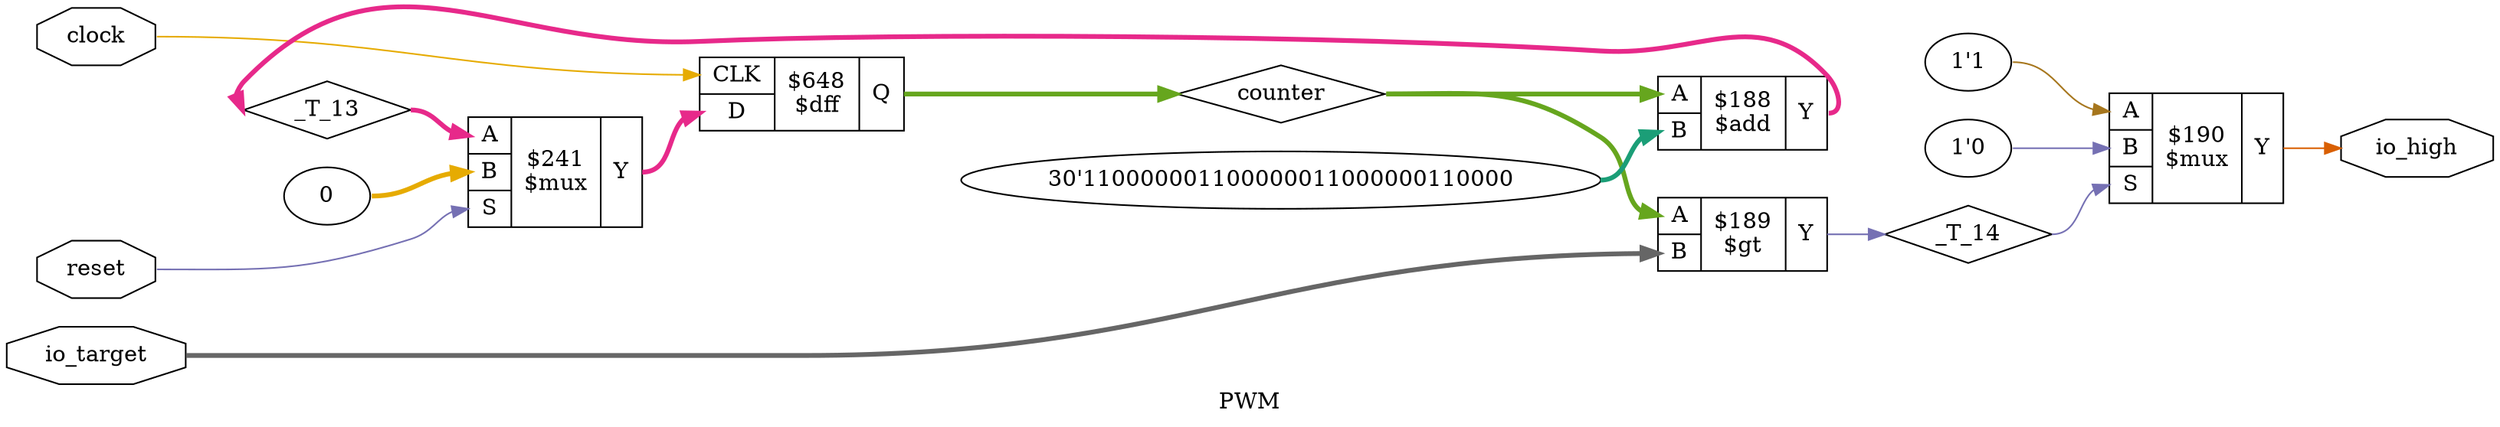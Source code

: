 digraph "PWM" {
label="PWM";
rankdir="LR";
remincross=true;
n2 [ shape=diamond, label="_T_13", color="black", fontcolor="black" ];
n3 [ shape=diamond, label="_T_14", color="black", fontcolor="black" ];
n4 [ shape=octagon, label="clock", color="black", fontcolor="black" ];
n5 [ shape=diamond, label="counter", color="black", fontcolor="black" ];
n6 [ shape=octagon, label="io_high", color="black", fontcolor="black" ];
n7 [ shape=octagon, label="io_target", color="black", fontcolor="black" ];
n8 [ shape=octagon, label="reset", color="black", fontcolor="black" ];
{ rank="source"; n4; n7; n8;}
{ rank="sink"; n6;}
v0 [ label="30'110000001100000011000000110000" ];
c12 [ shape=record, label="{{<p9> A|<p10> B}|$188\n$add|{<p11> Y}}" ];
c13 [ shape=record, label="{{<p9> A|<p10> B}|$189\n$gt|{<p11> Y}}" ];
c17 [ shape=record, label="{{<p14> CLK|<p15> D}|$648\n$dff|{<p16> Q}}" ];
v1 [ label="0" ];
c19 [ shape=record, label="{{<p9> A|<p10> B|<p18> S}|$241\n$mux|{<p11> Y}}" ];
v2 [ label="1'1" ];
v3 [ label="1'0" ];
c20 [ shape=record, label="{{<p9> A|<p10> B|<p18> S}|$190\n$mux|{<p11> Y}}" ];
c19:p11:e -> c17:p15:w [colorscheme="dark28", color="4", fontcolor="4", style="setlinewidth(3)", label=""];
c12:p11:e -> n2:w [colorscheme="dark28", color="4", fontcolor="4", style="setlinewidth(3)", label=""];
n2:e -> c19:p9:w [colorscheme="dark28", color="4", fontcolor="4", style="setlinewidth(3)", label=""];
c13:p11:e -> n3:w [colorscheme="dark28", color="3", fontcolor="3", label=""];
n3:e -> c20:p18:w [colorscheme="dark28", color="3", fontcolor="3", label=""];
n4:e -> c17:p14:w [colorscheme="dark28", color="6", fontcolor="6", label=""];
c17:p16:e -> n5:w [colorscheme="dark28", color="5", fontcolor="5", style="setlinewidth(3)", label=""];
n5:e -> c12:p9:w [colorscheme="dark28", color="5", fontcolor="5", style="setlinewidth(3)", label=""];
n5:e -> c13:p9:w [colorscheme="dark28", color="5", fontcolor="5", style="setlinewidth(3)", label=""];
c20:p11:e -> n6:w [colorscheme="dark28", color="2", fontcolor="2", label=""];
n7:e -> c13:p10:w [colorscheme="dark28", color="8", fontcolor="8", style="setlinewidth(3)", label=""];
n8:e -> c19:p18:w [colorscheme="dark28", color="3", fontcolor="3", label=""];
v0:e -> c12:p10:w [colorscheme="dark28", color="1", fontcolor="1", style="setlinewidth(3)", label=""];
v1:e -> c19:p10:w [colorscheme="dark28", color="6", fontcolor="6", style="setlinewidth(3)", label=""];
v2:e -> c20:p9:w [colorscheme="dark28", color="7", fontcolor="7", label=""];
v3:e -> c20:p10:w [colorscheme="dark28", color="3", fontcolor="3", label=""];
}
